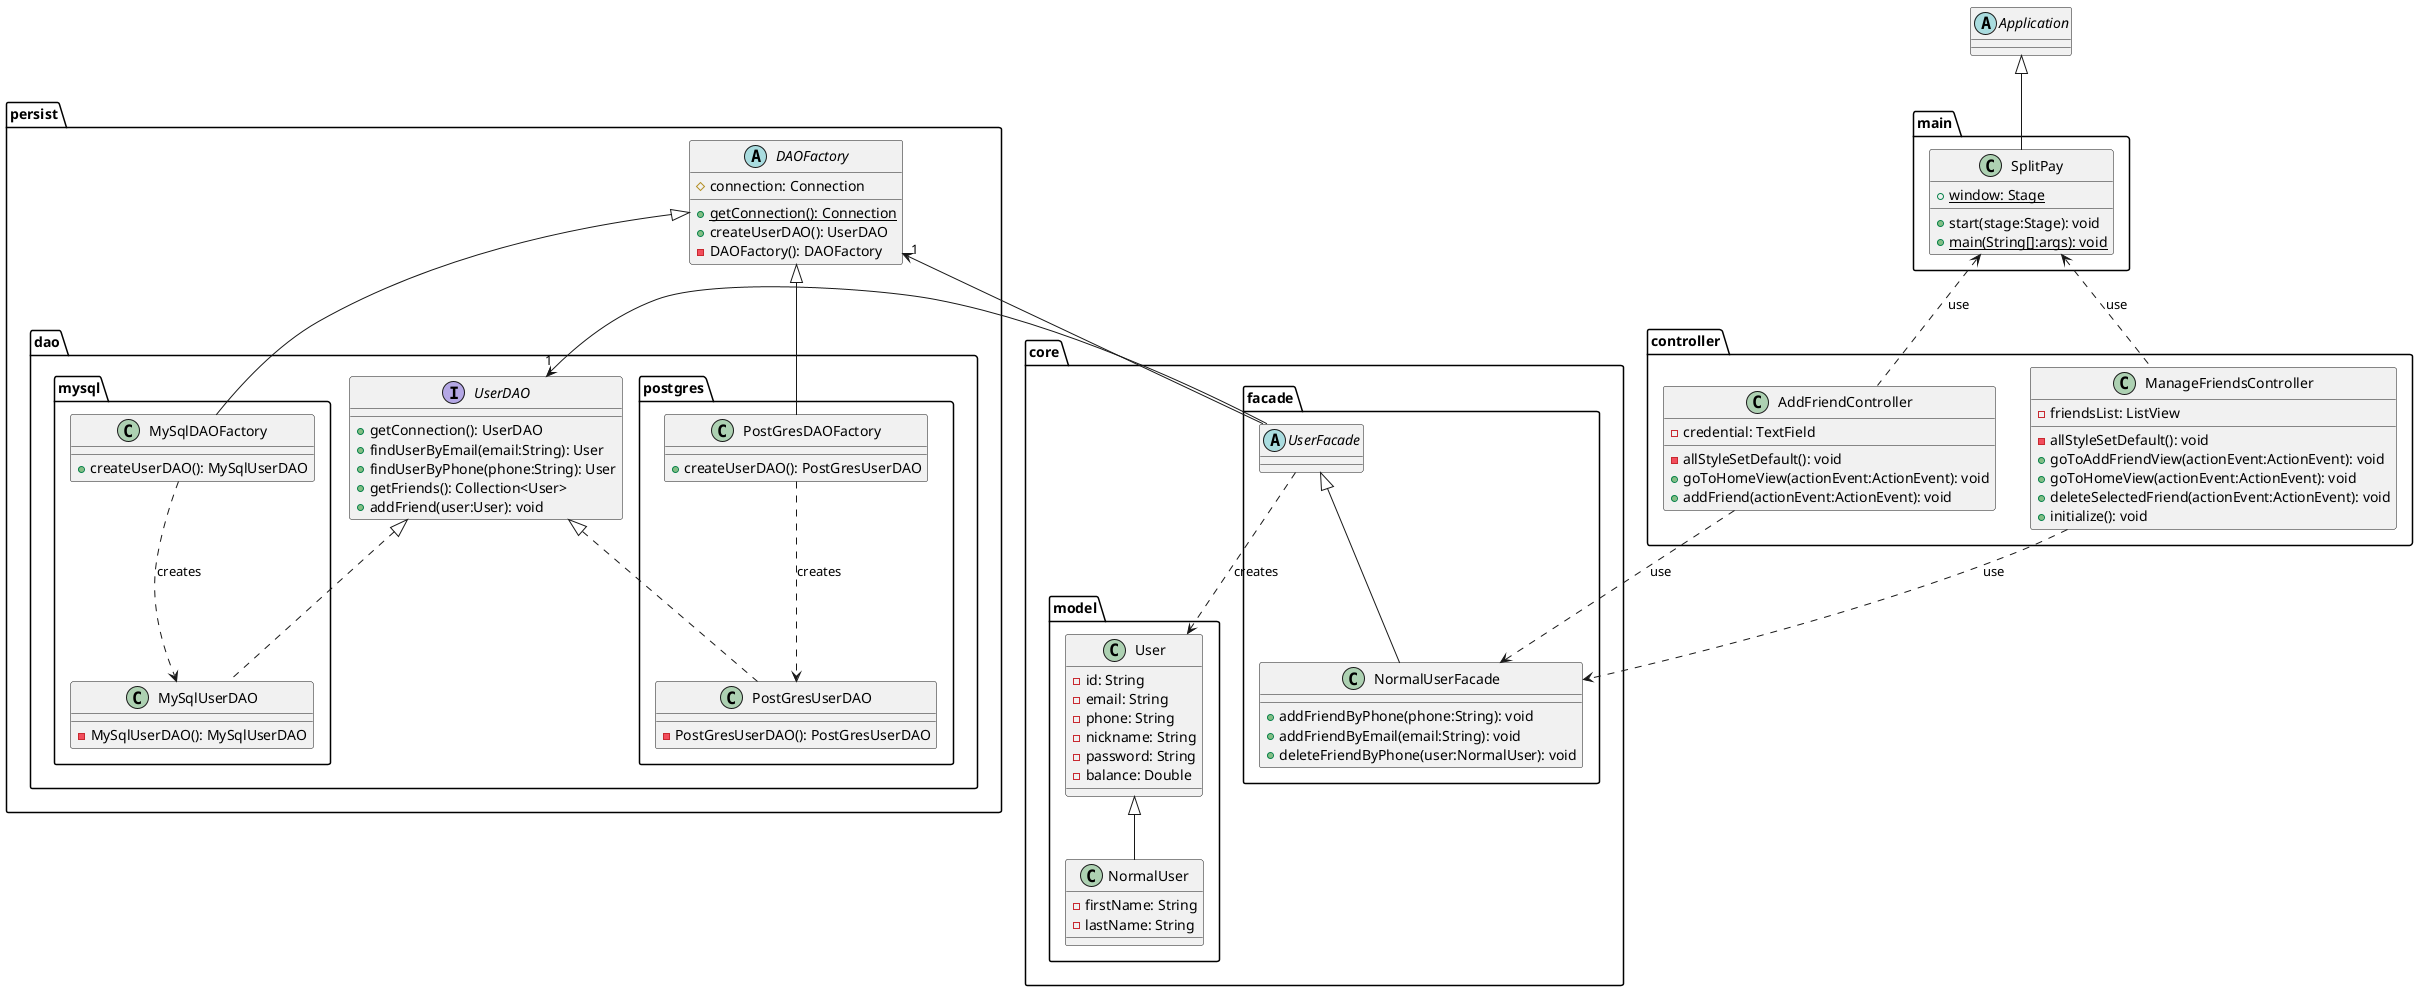@startuml

package controller{
    class ManageFriendsController{
        -friendsList: ListView
        -allStyleSetDefault(): void
        +goToAddFriendView(actionEvent:ActionEvent): void
        +goToHomeView(actionEvent:ActionEvent): void
        +deleteSelectedFriend(actionEvent:ActionEvent): void
        +initialize(): void
    }
    class AddFriendController{
        -credential: TextField
        -allStyleSetDefault(): void
        +goToHomeView(actionEvent:ActionEvent): void
        +addFriend(actionEvent:ActionEvent): void
    }
}

abstract class Application
package main{
    class SplitPay{
        {static} +window: Stage
        +start(stage:Stage): void
        {static} +main(String[]:args): void
    }
}

package core{
    package facade{
        abstract class UserFacade{
        }
        class NormalUserFacade{
            +addFriendByPhone(phone:String): void
            +addFriendByEmail(email:String): void
            +deleteFriendByPhone(user:NormalUser): void
        }
    }
    package model{
            class User{
                -id: String
                -email: String
                -phone: String
                -nickname: String
                -password: String
                -balance: Double
            }
            class NormalUser{
                -firstName: String
                -lastName: String
            }
        }
}

package persist{
    abstract class DAOFactory{
        #connection: Connection
        {static} +getConnection(): Connection
        +createUserDAO(): UserDAO
        -DAOFactory(): DAOFactory
    }
    package dao{
        package mysql{
            class MySqlUserDAO{
                -MySqlUserDAO(): MySqlUserDAO
            }
            class MySqlDAOFactory{
                +createUserDAO(): MySqlUserDAO
            }
        }
        interface UserDAO{
            +getConnection(): UserDAO
            +findUserByEmail(email:String): User
            +findUserByPhone(phone:String): User
            +getFriends(): Collection<User>
            +addFriend(user:User): void
        }
        package postgres{
            class PostGresUserDAO{
                -PostGresUserDAO(): PostGresUserDAO
            }
            class PostGresDAOFactory{
                +createUserDAO(): PostGresUserDAO
            }
        }
    }
}

ManageFriendsController .up.> SplitPay : use
AddFriendController .up.> SplitPay : use
ManageFriendsController ..> NormalUserFacade : use
AddFriendController .right.> NormalUserFacade : use
UserFacade ..> User : creates
User <|-- NormalUser
UserDAO <|.. MySqlUserDAO
UserDAO <|.. PostGresUserDAO
DAOFactory <|-down- MySqlDAOFactory
DAOFactory <|-down- PostGresDAOFactory
MySqlDAOFactory .down.> MySqlUserDAO : creates
PostGresDAOFactory .down.> PostGresUserDAO : creates
UserFacade -up> "1" DAOFactory
UserFacade -up> "1" UserDAO
UserFacade <|-- NormalUserFacade
Application <|-- SplitPay
@enduml